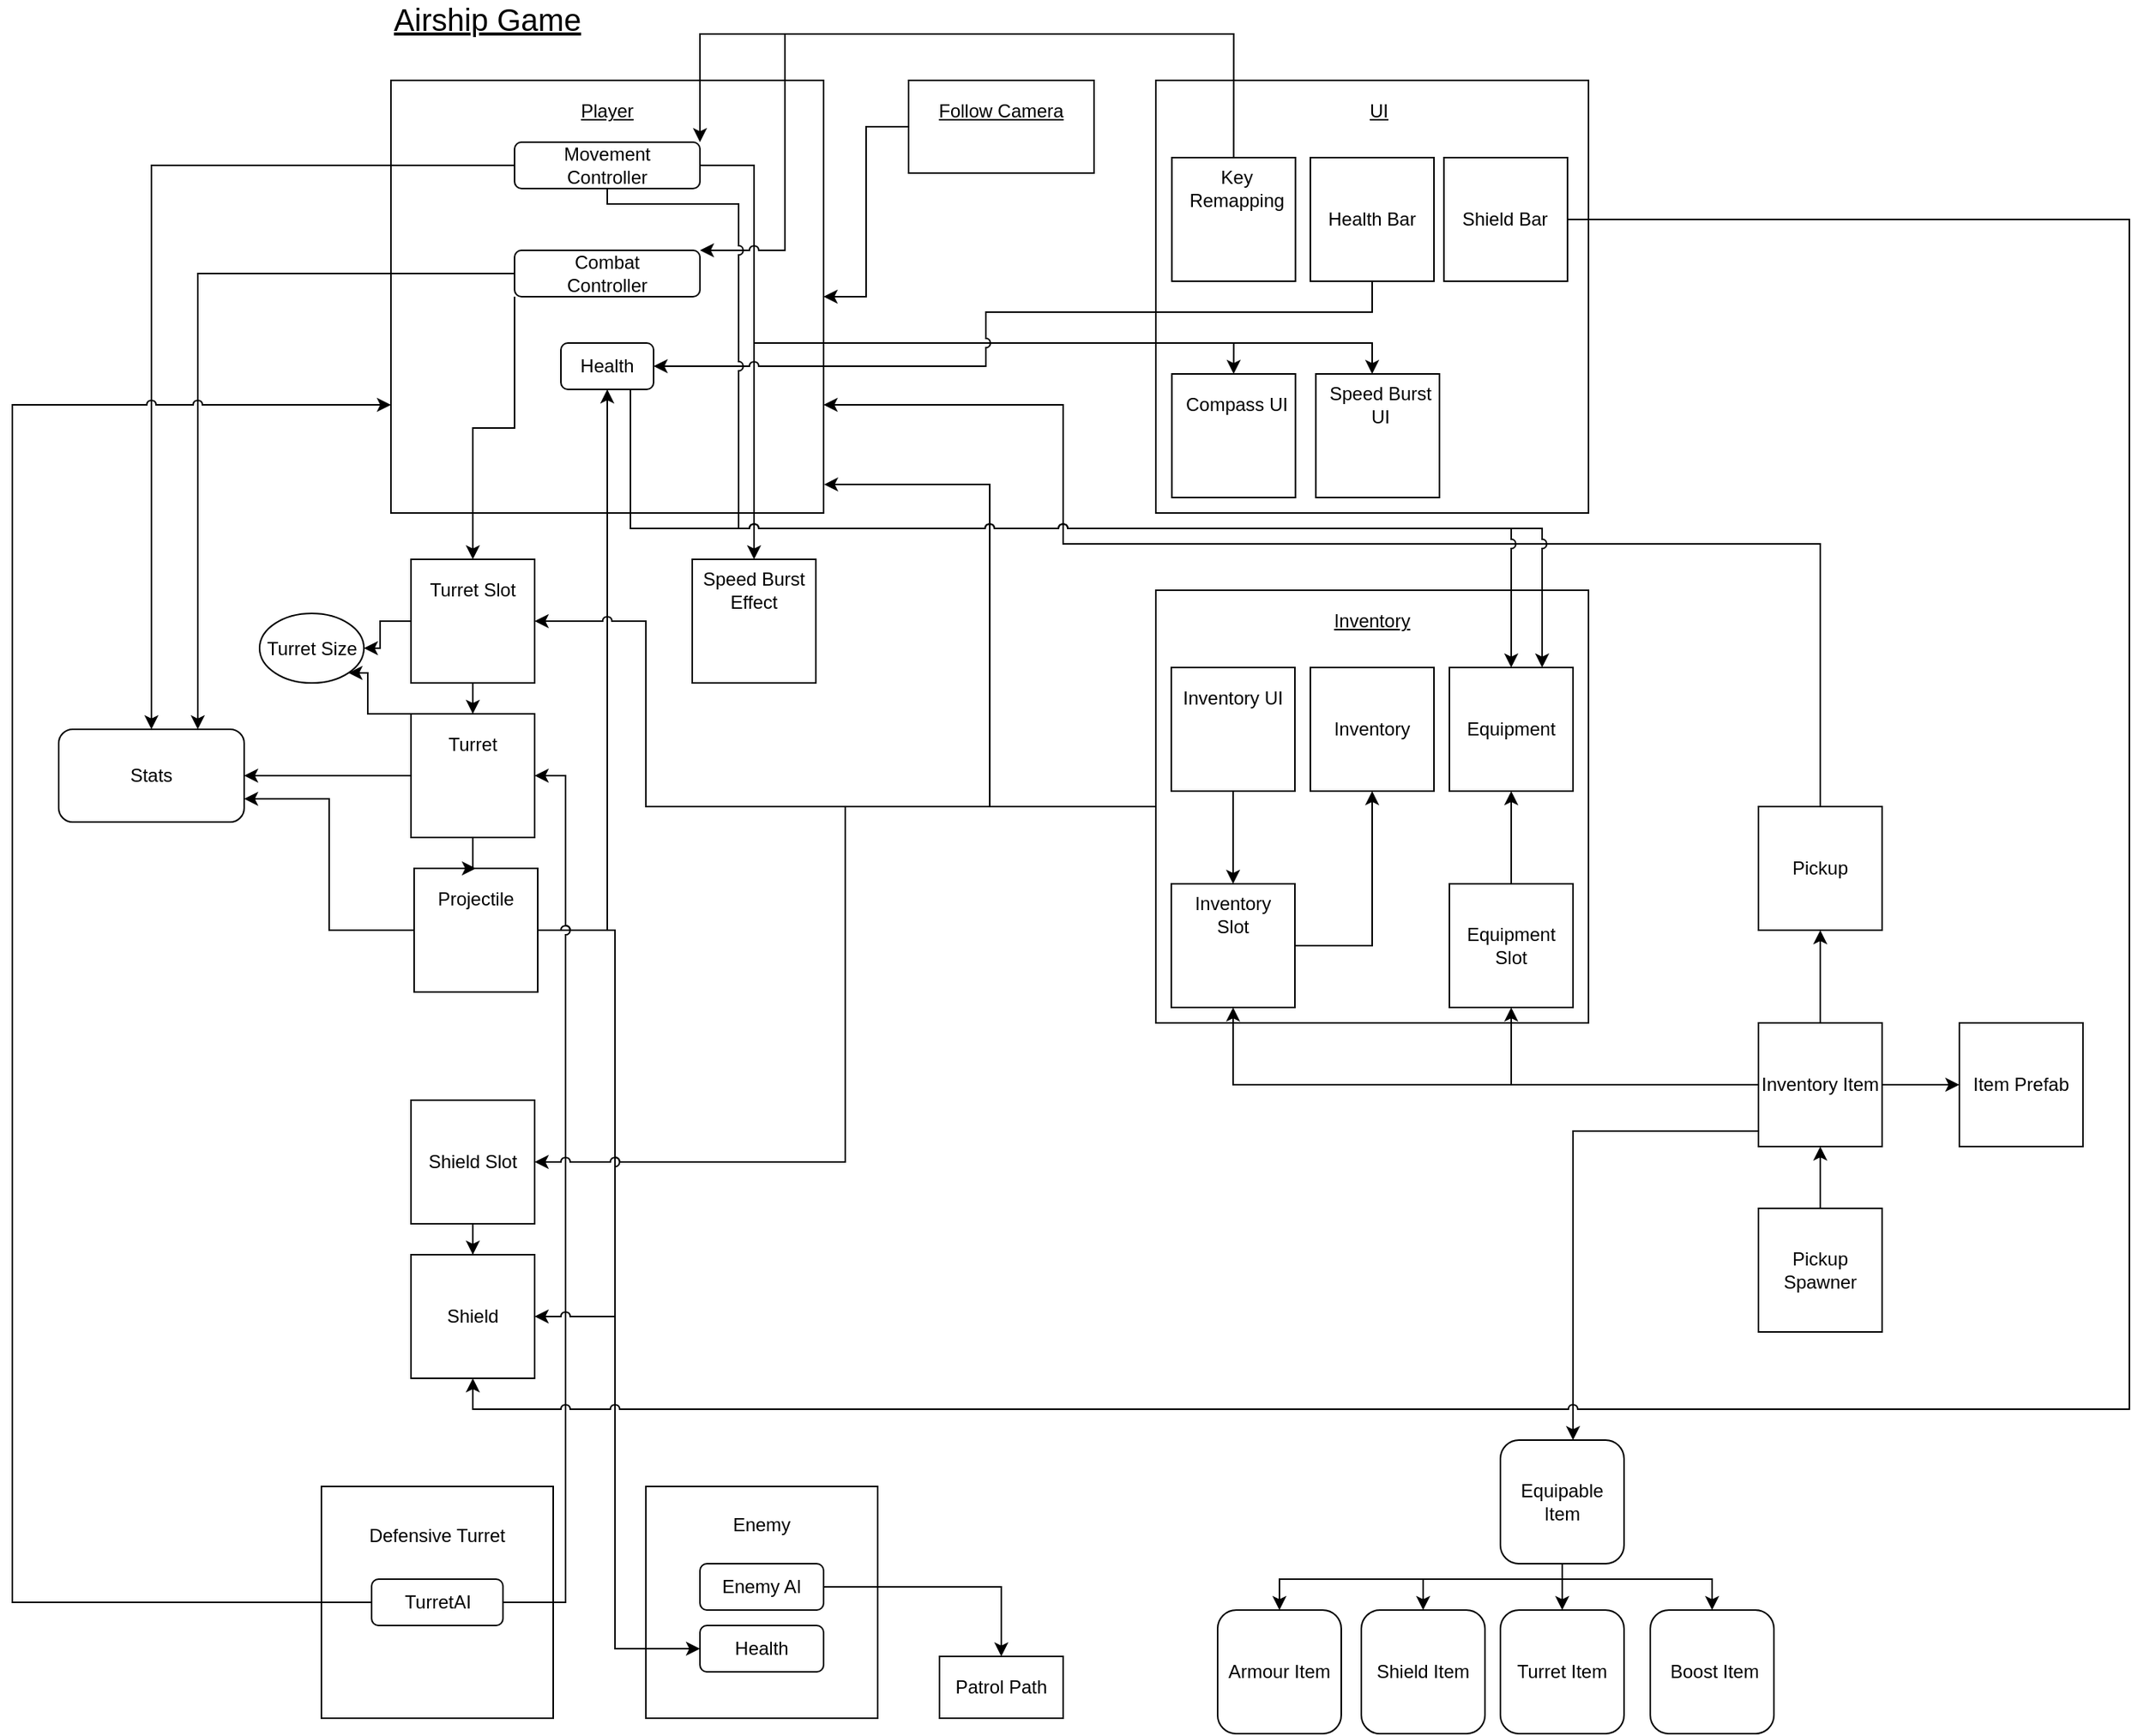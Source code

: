 <mxfile version="13.5.7" type="device"><diagram id="C5RBs43oDa-KdzZeNtuy" name="Page-1"><mxGraphModel dx="1024" dy="592" grid="1" gridSize="10" guides="1" tooltips="1" connect="1" arrows="1" fold="1" page="1" pageScale="1" pageWidth="827" pageHeight="1169" math="0" shadow="0"><root><mxCell id="WIyWlLk6GJQsqaUBKTNV-0"/><mxCell id="WIyWlLk6GJQsqaUBKTNV-1" parent="WIyWlLk6GJQsqaUBKTNV-0"/><mxCell id="Cf9NG068piF9Xm8d50Rl-7" value="Player" style="group" parent="WIyWlLk6GJQsqaUBKTNV-1" vertex="1" connectable="0"><mxGeometry x="780" y="60" width="290" height="280" as="geometry"/></mxCell><mxCell id="Cf9NG068piF9Xm8d50Rl-8" value="" style="whiteSpace=wrap;html=1;aspect=fixed;" parent="Cf9NG068piF9Xm8d50Rl-7" vertex="1"><mxGeometry width="280" height="280" as="geometry"/></mxCell><mxCell id="Cf9NG068piF9Xm8d50Rl-9" value="&lt;font style=&quot;font-size: 12px&quot;&gt;&lt;u&gt;UI&lt;/u&gt;&lt;/font&gt;" style="text;html=1;strokeColor=none;fillColor=none;align=center;verticalAlign=middle;whiteSpace=wrap;rounded=0;" parent="Cf9NG068piF9Xm8d50Rl-7" vertex="1"><mxGeometry x="124.286" y="10" width="41.429" height="20" as="geometry"/></mxCell><mxCell id="Cf9NG068piF9Xm8d50Rl-0" value="" style="group" parent="Cf9NG068piF9Xm8d50Rl-7" vertex="1" connectable="0"><mxGeometry x="10.357" y="190" width="82.857" height="80" as="geometry"/></mxCell><mxCell id="Cf9NG068piF9Xm8d50Rl-1" value="" style="whiteSpace=wrap;html=1;aspect=fixed;strokeColor=#000000;" parent="Cf9NG068piF9Xm8d50Rl-0" vertex="1"><mxGeometry width="80" height="80" as="geometry"/></mxCell><mxCell id="Cf9NG068piF9Xm8d50Rl-2" value="Compass UI" style="text;html=1;strokeColor=none;fillColor=none;align=center;verticalAlign=middle;whiteSpace=wrap;rounded=0;" parent="Cf9NG068piF9Xm8d50Rl-0" vertex="1"><mxGeometry x="5.179" y="10" width="72.5" height="20" as="geometry"/></mxCell><mxCell id="oJ4vuqxPt1i5Xw-Xa5MG-44" value="" style="group" parent="Cf9NG068piF9Xm8d50Rl-7" vertex="1" connectable="0"><mxGeometry x="103.571" y="190" width="82.857" height="80" as="geometry"/></mxCell><mxCell id="Cf9NG068piF9Xm8d50Rl-14" value="" style="group" parent="oJ4vuqxPt1i5Xw-Xa5MG-44" vertex="1" connectable="0"><mxGeometry width="82.857" height="80" as="geometry"/></mxCell><mxCell id="oJ4vuqxPt1i5Xw-Xa5MG-45" value="" style="whiteSpace=wrap;html=1;aspect=fixed;strokeColor=#000000;" parent="Cf9NG068piF9Xm8d50Rl-14" vertex="1"><mxGeometry width="80" height="80" as="geometry"/></mxCell><mxCell id="oJ4vuqxPt1i5Xw-Xa5MG-46" value="Speed Burst UI" style="text;html=1;strokeColor=none;fillColor=none;align=center;verticalAlign=middle;whiteSpace=wrap;rounded=0;" parent="Cf9NG068piF9Xm8d50Rl-14" vertex="1"><mxGeometry x="5.179" y="10" width="72.5" height="20" as="geometry"/></mxCell><mxCell id="Cf9NG068piF9Xm8d50Rl-34" value="" style="whiteSpace=wrap;html=1;aspect=fixed;strokeColor=#000000;" parent="Cf9NG068piF9Xm8d50Rl-7" vertex="1"><mxGeometry x="10.357" y="50" width="80" height="80" as="geometry"/></mxCell><mxCell id="Cf9NG068piF9Xm8d50Rl-35" value="Key Remapping" style="text;html=1;strokeColor=none;fillColor=none;align=center;verticalAlign=middle;whiteSpace=wrap;rounded=0;" parent="Cf9NG068piF9Xm8d50Rl-7" vertex="1"><mxGeometry x="15.536" y="60" width="72.5" height="20" as="geometry"/></mxCell><mxCell id="Ew5xzkwGmlgXeo16lYca-0" value="Health Bar" style="whiteSpace=wrap;html=1;aspect=fixed;" parent="Cf9NG068piF9Xm8d50Rl-7" vertex="1"><mxGeometry x="100.0" y="50" width="80" height="80" as="geometry"/></mxCell><mxCell id="Ew5xzkwGmlgXeo16lYca-1" value="Shield Bar" style="whiteSpace=wrap;html=1;aspect=fixed;" parent="Cf9NG068piF9Xm8d50Rl-7" vertex="1"><mxGeometry x="186.426" y="50" width="80" height="80" as="geometry"/></mxCell><mxCell id="oJ4vuqxPt1i5Xw-Xa5MG-29" value="Player" style="group" parent="WIyWlLk6GJQsqaUBKTNV-1" vertex="1" connectable="0"><mxGeometry x="285" y="60" width="300" height="280" as="geometry"/></mxCell><mxCell id="oJ4vuqxPt1i5Xw-Xa5MG-0" value="" style="whiteSpace=wrap;html=1;aspect=fixed;" parent="oJ4vuqxPt1i5Xw-Xa5MG-29" vertex="1"><mxGeometry width="280" height="280" as="geometry"/></mxCell><mxCell id="oJ4vuqxPt1i5Xw-Xa5MG-1" value="&lt;font style=&quot;font-size: 12px&quot;&gt;&lt;u&gt;Player&lt;/u&gt;&lt;/font&gt;" style="text;html=1;strokeColor=none;fillColor=none;align=center;verticalAlign=middle;whiteSpace=wrap;rounded=0;" parent="oJ4vuqxPt1i5Xw-Xa5MG-29" vertex="1"><mxGeometry x="120" y="10" width="40" height="20" as="geometry"/></mxCell><mxCell id="oJ4vuqxPt1i5Xw-Xa5MG-67" value="Health" style="rounded=1;whiteSpace=wrap;html=1;strokeColor=#000000;" parent="oJ4vuqxPt1i5Xw-Xa5MG-29" vertex="1"><mxGeometry x="110" y="170" width="60" height="30" as="geometry"/></mxCell><mxCell id="oJ4vuqxPt1i5Xw-Xa5MG-12" value="&lt;font style=&quot;font-size: 20px&quot;&gt;&lt;u&gt;Airship Game&lt;/u&gt;&lt;/font&gt;" style="text;html=1;strokeColor=none;fillColor=none;align=center;verticalAlign=middle;whiteSpace=wrap;rounded=0;" parent="WIyWlLk6GJQsqaUBKTNV-1" vertex="1"><mxGeometry x="250" y="10" width="195" height="20" as="geometry"/></mxCell><mxCell id="oJ4vuqxPt1i5Xw-Xa5MG-20" style="edgeStyle=orthogonalEdgeStyle;rounded=0;orthogonalLoop=1;jettySize=auto;html=1;" parent="WIyWlLk6GJQsqaUBKTNV-1" source="oJ4vuqxPt1i5Xw-Xa5MG-17" target="oJ4vuqxPt1i5Xw-Xa5MG-0" edge="1"><mxGeometry relative="1" as="geometry"/></mxCell><mxCell id="oJ4vuqxPt1i5Xw-Xa5MG-17" value="" style="rounded=0;whiteSpace=wrap;html=1;strokeColor=#000000;" parent="WIyWlLk6GJQsqaUBKTNV-1" vertex="1"><mxGeometry x="620" y="60" width="120" height="60" as="geometry"/></mxCell><mxCell id="oJ4vuqxPt1i5Xw-Xa5MG-18" value="&lt;u&gt;Follow Camera&lt;/u&gt;" style="text;html=1;strokeColor=none;fillColor=none;align=center;verticalAlign=middle;whiteSpace=wrap;rounded=0;" parent="WIyWlLk6GJQsqaUBKTNV-1" vertex="1"><mxGeometry x="630" y="70" width="100" height="20" as="geometry"/></mxCell><mxCell id="oJ4vuqxPt1i5Xw-Xa5MG-27" value="" style="group" parent="WIyWlLk6GJQsqaUBKTNV-1" vertex="1" connectable="0"><mxGeometry x="365" y="100" width="120" height="30" as="geometry"/></mxCell><mxCell id="oJ4vuqxPt1i5Xw-Xa5MG-2" value="" style="rounded=1;whiteSpace=wrap;html=1;" parent="oJ4vuqxPt1i5Xw-Xa5MG-27" vertex="1"><mxGeometry width="120" height="30" as="geometry"/></mxCell><mxCell id="oJ4vuqxPt1i5Xw-Xa5MG-3" value="Movement Controller" style="text;html=1;strokeColor=none;fillColor=none;align=center;verticalAlign=middle;whiteSpace=wrap;rounded=0;perimeterSpacing=0;" parent="oJ4vuqxPt1i5Xw-Xa5MG-27" vertex="1"><mxGeometry x="40" y="5" width="40" height="20" as="geometry"/></mxCell><mxCell id="oJ4vuqxPt1i5Xw-Xa5MG-28" value="" style="group" parent="WIyWlLk6GJQsqaUBKTNV-1" vertex="1" connectable="0"><mxGeometry x="365" y="170" width="120" height="30" as="geometry"/></mxCell><mxCell id="oJ4vuqxPt1i5Xw-Xa5MG-9" value="" style="rounded=1;whiteSpace=wrap;html=1;" parent="oJ4vuqxPt1i5Xw-Xa5MG-28" vertex="1"><mxGeometry width="120" height="30" as="geometry"/></mxCell><mxCell id="oJ4vuqxPt1i5Xw-Xa5MG-10" value="Combat Controller" style="text;html=1;strokeColor=none;fillColor=none;align=center;verticalAlign=middle;whiteSpace=wrap;rounded=0;" parent="oJ4vuqxPt1i5Xw-Xa5MG-28" vertex="1"><mxGeometry x="40" y="5" width="40" height="20" as="geometry"/></mxCell><mxCell id="oJ4vuqxPt1i5Xw-Xa5MG-31" value="" style="group" parent="WIyWlLk6GJQsqaUBKTNV-1" vertex="1" connectable="0"><mxGeometry x="298" y="370" width="80" height="80" as="geometry"/></mxCell><mxCell id="oJ4vuqxPt1i5Xw-Xa5MG-22" value="" style="whiteSpace=wrap;html=1;aspect=fixed;strokeColor=#000000;" parent="oJ4vuqxPt1i5Xw-Xa5MG-31" vertex="1"><mxGeometry width="80" height="80" as="geometry"/></mxCell><mxCell id="oJ4vuqxPt1i5Xw-Xa5MG-30" value="Turret Slot" style="text;html=1;strokeColor=none;fillColor=none;align=center;verticalAlign=middle;whiteSpace=wrap;rounded=0;" parent="oJ4vuqxPt1i5Xw-Xa5MG-31" vertex="1"><mxGeometry x="10" y="10" width="60" height="20" as="geometry"/></mxCell><mxCell id="oJ4vuqxPt1i5Xw-Xa5MG-36" style="edgeStyle=orthogonalEdgeStyle;rounded=0;orthogonalLoop=1;jettySize=auto;html=1;entryX=0.5;entryY=0;entryDx=0;entryDy=0;exitX=0;exitY=1;exitDx=0;exitDy=0;" parent="WIyWlLk6GJQsqaUBKTNV-1" source="oJ4vuqxPt1i5Xw-Xa5MG-9" target="oJ4vuqxPt1i5Xw-Xa5MG-22" edge="1"><mxGeometry relative="1" as="geometry"/></mxCell><mxCell id="oJ4vuqxPt1i5Xw-Xa5MG-37" style="edgeStyle=orthogonalEdgeStyle;rounded=0;orthogonalLoop=1;jettySize=auto;html=1;entryX=0.5;entryY=0;entryDx=0;entryDy=0;" parent="WIyWlLk6GJQsqaUBKTNV-1" source="oJ4vuqxPt1i5Xw-Xa5MG-22" target="oJ4vuqxPt1i5Xw-Xa5MG-54" edge="1"><mxGeometry relative="1" as="geometry"><mxPoint x="338" y="470" as="targetPoint"/></mxGeometry></mxCell><mxCell id="oJ4vuqxPt1i5Xw-Xa5MG-40" value="" style="group" parent="WIyWlLk6GJQsqaUBKTNV-1" vertex="1" connectable="0"><mxGeometry x="480" y="370" width="80" height="80" as="geometry"/></mxCell><mxCell id="oJ4vuqxPt1i5Xw-Xa5MG-41" value="" style="whiteSpace=wrap;html=1;aspect=fixed;strokeColor=#000000;" parent="oJ4vuqxPt1i5Xw-Xa5MG-40" vertex="1"><mxGeometry width="80" height="80" as="geometry"/></mxCell><mxCell id="oJ4vuqxPt1i5Xw-Xa5MG-42" value="Speed Burst Effect" style="text;html=1;strokeColor=none;fillColor=none;align=center;verticalAlign=middle;whiteSpace=wrap;rounded=0;" parent="oJ4vuqxPt1i5Xw-Xa5MG-40" vertex="1"><mxGeometry x="5" y="10" width="70" height="20" as="geometry"/></mxCell><mxCell id="oJ4vuqxPt1i5Xw-Xa5MG-43" style="edgeStyle=orthogonalEdgeStyle;rounded=0;orthogonalLoop=1;jettySize=auto;html=1;entryX=0.5;entryY=0;entryDx=0;entryDy=0;" parent="WIyWlLk6GJQsqaUBKTNV-1" source="oJ4vuqxPt1i5Xw-Xa5MG-2" target="oJ4vuqxPt1i5Xw-Xa5MG-41" edge="1"><mxGeometry relative="1" as="geometry"><Array as="points"><mxPoint x="520" y="115"/></Array></mxGeometry></mxCell><mxCell id="oJ4vuqxPt1i5Xw-Xa5MG-53" value="" style="group" parent="WIyWlLk6GJQsqaUBKTNV-1" vertex="1" connectable="0"><mxGeometry x="298" y="470" width="80" height="80" as="geometry"/></mxCell><mxCell id="oJ4vuqxPt1i5Xw-Xa5MG-54" value="" style="whiteSpace=wrap;html=1;aspect=fixed;strokeColor=#000000;" parent="oJ4vuqxPt1i5Xw-Xa5MG-53" vertex="1"><mxGeometry width="80" height="80" as="geometry"/></mxCell><mxCell id="oJ4vuqxPt1i5Xw-Xa5MG-55" value="Turret" style="text;html=1;strokeColor=none;fillColor=none;align=center;verticalAlign=middle;whiteSpace=wrap;rounded=0;" parent="oJ4vuqxPt1i5Xw-Xa5MG-53" vertex="1"><mxGeometry x="10" y="10" width="60" height="20" as="geometry"/></mxCell><mxCell id="oJ4vuqxPt1i5Xw-Xa5MG-57" value="" style="group" parent="WIyWlLk6GJQsqaUBKTNV-1" vertex="1" connectable="0"><mxGeometry x="300" y="570" width="80" height="80" as="geometry"/></mxCell><mxCell id="oJ4vuqxPt1i5Xw-Xa5MG-58" value="" style="whiteSpace=wrap;html=1;aspect=fixed;strokeColor=#000000;" parent="oJ4vuqxPt1i5Xw-Xa5MG-57" vertex="1"><mxGeometry width="80" height="80" as="geometry"/></mxCell><mxCell id="oJ4vuqxPt1i5Xw-Xa5MG-59" value="Projectile" style="text;html=1;strokeColor=none;fillColor=none;align=center;verticalAlign=middle;whiteSpace=wrap;rounded=0;" parent="oJ4vuqxPt1i5Xw-Xa5MG-57" vertex="1"><mxGeometry x="10" y="10" width="60" height="20" as="geometry"/></mxCell><mxCell id="oJ4vuqxPt1i5Xw-Xa5MG-60" style="edgeStyle=orthogonalEdgeStyle;rounded=0;orthogonalLoop=1;jettySize=auto;html=1;entryX=0.5;entryY=0;entryDx=0;entryDy=0;" parent="WIyWlLk6GJQsqaUBKTNV-1" source="oJ4vuqxPt1i5Xw-Xa5MG-54" target="oJ4vuqxPt1i5Xw-Xa5MG-58" edge="1"><mxGeometry relative="1" as="geometry"/></mxCell><mxCell id="oJ4vuqxPt1i5Xw-Xa5MG-62" value="Stats" style="rounded=1;whiteSpace=wrap;html=1;strokeColor=#000000;" parent="WIyWlLk6GJQsqaUBKTNV-1" vertex="1"><mxGeometry x="70" y="480" width="120" height="60" as="geometry"/></mxCell><mxCell id="oJ4vuqxPt1i5Xw-Xa5MG-63" style="edgeStyle=orthogonalEdgeStyle;rounded=0;orthogonalLoop=1;jettySize=auto;html=1;entryX=1;entryY=0.5;entryDx=0;entryDy=0;" parent="WIyWlLk6GJQsqaUBKTNV-1" source="oJ4vuqxPt1i5Xw-Xa5MG-54" target="oJ4vuqxPt1i5Xw-Xa5MG-62" edge="1"><mxGeometry relative="1" as="geometry"/></mxCell><mxCell id="oJ4vuqxPt1i5Xw-Xa5MG-64" style="edgeStyle=orthogonalEdgeStyle;rounded=0;orthogonalLoop=1;jettySize=auto;html=1;entryX=1;entryY=0.75;entryDx=0;entryDy=0;" parent="WIyWlLk6GJQsqaUBKTNV-1" source="oJ4vuqxPt1i5Xw-Xa5MG-58" target="oJ4vuqxPt1i5Xw-Xa5MG-62" edge="1"><mxGeometry relative="1" as="geometry"/></mxCell><mxCell id="oJ4vuqxPt1i5Xw-Xa5MG-65" style="edgeStyle=orthogonalEdgeStyle;rounded=0;orthogonalLoop=1;jettySize=auto;html=1;entryX=0.5;entryY=0;entryDx=0;entryDy=0;" parent="WIyWlLk6GJQsqaUBKTNV-1" source="oJ4vuqxPt1i5Xw-Xa5MG-2" target="oJ4vuqxPt1i5Xw-Xa5MG-62" edge="1"><mxGeometry relative="1" as="geometry"/></mxCell><mxCell id="oJ4vuqxPt1i5Xw-Xa5MG-66" style="edgeStyle=orthogonalEdgeStyle;rounded=0;orthogonalLoop=1;jettySize=auto;html=1;entryX=0.75;entryY=0;entryDx=0;entryDy=0;" parent="WIyWlLk6GJQsqaUBKTNV-1" source="oJ4vuqxPt1i5Xw-Xa5MG-9" target="oJ4vuqxPt1i5Xw-Xa5MG-62" edge="1"><mxGeometry relative="1" as="geometry"/></mxCell><mxCell id="oJ4vuqxPt1i5Xw-Xa5MG-68" value="Turret Size" style="ellipse;whiteSpace=wrap;html=1;strokeColor=#000000;" parent="WIyWlLk6GJQsqaUBKTNV-1" vertex="1"><mxGeometry x="200" y="405" width="67.5" height="45" as="geometry"/></mxCell><mxCell id="oJ4vuqxPt1i5Xw-Xa5MG-69" style="edgeStyle=orthogonalEdgeStyle;rounded=0;orthogonalLoop=1;jettySize=auto;html=1;entryX=1;entryY=0.5;entryDx=0;entryDy=0;" parent="WIyWlLk6GJQsqaUBKTNV-1" source="oJ4vuqxPt1i5Xw-Xa5MG-22" target="oJ4vuqxPt1i5Xw-Xa5MG-68" edge="1"><mxGeometry relative="1" as="geometry"/></mxCell><mxCell id="oJ4vuqxPt1i5Xw-Xa5MG-70" style="edgeStyle=orthogonalEdgeStyle;rounded=0;orthogonalLoop=1;jettySize=auto;html=1;exitX=0;exitY=0;exitDx=0;exitDy=0;entryX=1;entryY=1;entryDx=0;entryDy=0;" parent="WIyWlLk6GJQsqaUBKTNV-1" source="oJ4vuqxPt1i5Xw-Xa5MG-54" target="oJ4vuqxPt1i5Xw-Xa5MG-68" edge="1"><mxGeometry relative="1" as="geometry"><mxPoint x="270" y="430" as="targetPoint"/><Array as="points"><mxPoint x="270" y="470"/><mxPoint x="270" y="443"/></Array></mxGeometry></mxCell><mxCell id="oJ4vuqxPt1i5Xw-Xa5MG-71" style="edgeStyle=orthogonalEdgeStyle;rounded=0;orthogonalLoop=1;jettySize=auto;html=1;entryX=0.5;entryY=1;entryDx=0;entryDy=0;" parent="WIyWlLk6GJQsqaUBKTNV-1" source="oJ4vuqxPt1i5Xw-Xa5MG-58" target="oJ4vuqxPt1i5Xw-Xa5MG-67" edge="1"><mxGeometry relative="1" as="geometry"/></mxCell><mxCell id="oJ4vuqxPt1i5Xw-Xa5MG-78" value="" style="group" parent="WIyWlLk6GJQsqaUBKTNV-1" vertex="1" connectable="0"><mxGeometry x="450" y="970" width="150" height="150" as="geometry"/></mxCell><mxCell id="oJ4vuqxPt1i5Xw-Xa5MG-72" value="Enemy&lt;br&gt;&lt;br&gt;&lt;br&gt;&lt;br&gt;&lt;br&gt;&lt;br&gt;&lt;br&gt;&lt;br&gt;" style="whiteSpace=wrap;html=1;aspect=fixed;strokeColor=#000000;" parent="oJ4vuqxPt1i5Xw-Xa5MG-78" vertex="1"><mxGeometry width="150" height="150" as="geometry"/></mxCell><mxCell id="oJ4vuqxPt1i5Xw-Xa5MG-77" value="Health" style="rounded=1;whiteSpace=wrap;html=1;strokeColor=#000000;" parent="oJ4vuqxPt1i5Xw-Xa5MG-78" vertex="1"><mxGeometry x="35" y="90" width="80" height="30" as="geometry"/></mxCell><mxCell id="oJ4vuqxPt1i5Xw-Xa5MG-80" value="Enemy AI" style="rounded=1;whiteSpace=wrap;html=1;strokeColor=#000000;" parent="oJ4vuqxPt1i5Xw-Xa5MG-78" vertex="1"><mxGeometry x="35" y="50" width="80" height="30" as="geometry"/></mxCell><mxCell id="oJ4vuqxPt1i5Xw-Xa5MG-79" style="edgeStyle=orthogonalEdgeStyle;rounded=0;orthogonalLoop=1;jettySize=auto;html=1;entryX=0;entryY=0.5;entryDx=0;entryDy=0;" parent="WIyWlLk6GJQsqaUBKTNV-1" source="oJ4vuqxPt1i5Xw-Xa5MG-58" target="oJ4vuqxPt1i5Xw-Xa5MG-77" edge="1"><mxGeometry relative="1" as="geometry"><Array as="points"><mxPoint x="430" y="610"/><mxPoint x="430" y="1075"/></Array></mxGeometry></mxCell><mxCell id="oJ4vuqxPt1i5Xw-Xa5MG-82" value="Patrol Path" style="rounded=0;whiteSpace=wrap;html=1;strokeColor=#000000;" parent="WIyWlLk6GJQsqaUBKTNV-1" vertex="1"><mxGeometry x="640" y="1080" width="80" height="40" as="geometry"/></mxCell><mxCell id="oJ4vuqxPt1i5Xw-Xa5MG-86" style="edgeStyle=orthogonalEdgeStyle;rounded=0;orthogonalLoop=1;jettySize=auto;html=1;" parent="WIyWlLk6GJQsqaUBKTNV-1" source="oJ4vuqxPt1i5Xw-Xa5MG-80" target="oJ4vuqxPt1i5Xw-Xa5MG-82" edge="1"><mxGeometry relative="1" as="geometry"/></mxCell><mxCell id="Cf9NG068piF9Xm8d50Rl-3" style="edgeStyle=orthogonalEdgeStyle;rounded=0;orthogonalLoop=1;jettySize=auto;html=1;entryX=0.5;entryY=0;entryDx=0;entryDy=0;" parent="WIyWlLk6GJQsqaUBKTNV-1" source="oJ4vuqxPt1i5Xw-Xa5MG-2" target="Cf9NG068piF9Xm8d50Rl-1" edge="1"><mxGeometry relative="1" as="geometry"><Array as="points"><mxPoint x="520" y="115"/><mxPoint x="520" y="230"/><mxPoint x="830" y="230"/></Array></mxGeometry></mxCell><mxCell id="Cf9NG068piF9Xm8d50Rl-12" style="edgeStyle=orthogonalEdgeStyle;rounded=0;orthogonalLoop=1;jettySize=auto;html=1;startArrow=classic;startFill=1;endArrow=none;endFill=0;" parent="WIyWlLk6GJQsqaUBKTNV-1" edge="1"><mxGeometry relative="1" as="geometry"><mxPoint x="830" y="230" as="targetPoint"/><mxPoint x="920" y="250" as="sourcePoint"/><Array as="points"><mxPoint x="920" y="230"/><mxPoint x="830" y="230"/></Array></mxGeometry></mxCell><mxCell id="Cf9NG068piF9Xm8d50Rl-40" style="edgeStyle=orthogonalEdgeStyle;rounded=0;orthogonalLoop=1;jettySize=auto;html=1;exitX=1;exitY=0;exitDx=0;exitDy=0;entryX=0.5;entryY=0;entryDx=0;entryDy=0;startArrow=classic;startFill=1;endArrow=none;endFill=0;" parent="WIyWlLk6GJQsqaUBKTNV-1" source="oJ4vuqxPt1i5Xw-Xa5MG-2" target="Cf9NG068piF9Xm8d50Rl-34" edge="1"><mxGeometry relative="1" as="geometry"><Array as="points"><mxPoint x="485" y="30"/><mxPoint x="830" y="30"/></Array></mxGeometry></mxCell><mxCell id="Cf9NG068piF9Xm8d50Rl-41" style="edgeStyle=orthogonalEdgeStyle;rounded=0;orthogonalLoop=1;jettySize=auto;html=1;exitX=1;exitY=0;exitDx=0;exitDy=0;startArrow=classic;startFill=1;endArrow=none;endFill=0;jumpSize=6;jumpStyle=arc;" parent="WIyWlLk6GJQsqaUBKTNV-1" source="oJ4vuqxPt1i5Xw-Xa5MG-9" edge="1"><mxGeometry relative="1" as="geometry"><mxPoint x="520" y="30" as="targetPoint"/><Array as="points"><mxPoint x="540" y="170"/><mxPoint x="540" y="30"/></Array></mxGeometry></mxCell><mxCell id="5fM8tj-LmEr_eUMVN5Qc-0" value="Player" style="group" parent="WIyWlLk6GJQsqaUBKTNV-1" vertex="1" connectable="0"><mxGeometry x="780" y="390" width="280" height="280" as="geometry"/></mxCell><mxCell id="5fM8tj-LmEr_eUMVN5Qc-1" value="" style="whiteSpace=wrap;html=1;aspect=fixed;" parent="5fM8tj-LmEr_eUMVN5Qc-0" vertex="1"><mxGeometry width="280" height="280" as="geometry"/></mxCell><mxCell id="5fM8tj-LmEr_eUMVN5Qc-2" value="&lt;font style=&quot;font-size: 12px&quot;&gt;&lt;u&gt;Inventory&lt;/u&gt;&lt;/font&gt;" style="text;html=1;strokeColor=none;fillColor=none;align=center;verticalAlign=middle;whiteSpace=wrap;rounded=0;" parent="5fM8tj-LmEr_eUMVN5Qc-0" vertex="1"><mxGeometry x="120" y="10" width="40" height="20" as="geometry"/></mxCell><mxCell id="5fM8tj-LmEr_eUMVN5Qc-3" value="" style="group" parent="5fM8tj-LmEr_eUMVN5Qc-0" vertex="1" connectable="0"><mxGeometry x="10" y="190" width="80" height="80" as="geometry"/></mxCell><mxCell id="5fM8tj-LmEr_eUMVN5Qc-4" value="" style="whiteSpace=wrap;html=1;aspect=fixed;strokeColor=#000000;" parent="5fM8tj-LmEr_eUMVN5Qc-3" vertex="1"><mxGeometry width="80" height="80" as="geometry"/></mxCell><mxCell id="5fM8tj-LmEr_eUMVN5Qc-5" value="Inventory Slot" style="text;html=1;strokeColor=none;fillColor=none;align=center;verticalAlign=middle;whiteSpace=wrap;rounded=0;" parent="5fM8tj-LmEr_eUMVN5Qc-3" vertex="1"><mxGeometry x="5" y="10" width="70" height="20" as="geometry"/></mxCell><mxCell id="5fM8tj-LmEr_eUMVN5Qc-45" style="edgeStyle=orthogonalEdgeStyle;rounded=0;orthogonalLoop=1;jettySize=auto;html=1;entryX=0.5;entryY=0;entryDx=0;entryDy=0;" parent="5fM8tj-LmEr_eUMVN5Qc-0" source="5fM8tj-LmEr_eUMVN5Qc-10" target="5fM8tj-LmEr_eUMVN5Qc-4" edge="1"><mxGeometry relative="1" as="geometry"/></mxCell><mxCell id="5fM8tj-LmEr_eUMVN5Qc-10" value="" style="whiteSpace=wrap;html=1;aspect=fixed;strokeColor=#000000;" parent="5fM8tj-LmEr_eUMVN5Qc-0" vertex="1"><mxGeometry x="10" y="50" width="80" height="80" as="geometry"/></mxCell><mxCell id="5fM8tj-LmEr_eUMVN5Qc-11" value="Inventory UI" style="text;html=1;strokeColor=none;fillColor=none;align=center;verticalAlign=middle;whiteSpace=wrap;rounded=0;" parent="5fM8tj-LmEr_eUMVN5Qc-0" vertex="1"><mxGeometry x="15" y="60" width="70" height="20" as="geometry"/></mxCell><mxCell id="SxfjDARoTbvnSfGhx6Mr-5" style="edgeStyle=orthogonalEdgeStyle;rounded=0;jumpStyle=arc;orthogonalLoop=1;jettySize=auto;html=1;" parent="5fM8tj-LmEr_eUMVN5Qc-0" source="5fM8tj-LmEr_eUMVN5Qc-8" target="SxfjDARoTbvnSfGhx6Mr-4" edge="1"><mxGeometry relative="1" as="geometry"/></mxCell><mxCell id="5fM8tj-LmEr_eUMVN5Qc-8" value="Equipment Slot" style="whiteSpace=wrap;html=1;aspect=fixed;strokeColor=#000000;" parent="5fM8tj-LmEr_eUMVN5Qc-0" vertex="1"><mxGeometry x="190" y="190" width="80" height="80" as="geometry"/></mxCell><mxCell id="SxfjDARoTbvnSfGhx6Mr-3" value="Inventory" style="whiteSpace=wrap;html=1;aspect=fixed;strokeColor=#000000;" parent="5fM8tj-LmEr_eUMVN5Qc-0" vertex="1"><mxGeometry x="100" y="50" width="80" height="80" as="geometry"/></mxCell><mxCell id="SxfjDARoTbvnSfGhx6Mr-4" value="Equipment" style="whiteSpace=wrap;html=1;aspect=fixed;strokeColor=#000000;" parent="5fM8tj-LmEr_eUMVN5Qc-0" vertex="1"><mxGeometry x="190" y="50" width="80" height="80" as="geometry"/></mxCell><mxCell id="SxfjDARoTbvnSfGhx6Mr-6" style="edgeStyle=orthogonalEdgeStyle;rounded=0;jumpStyle=arc;orthogonalLoop=1;jettySize=auto;html=1;entryX=0.5;entryY=1;entryDx=0;entryDy=0;" parent="5fM8tj-LmEr_eUMVN5Qc-0" source="5fM8tj-LmEr_eUMVN5Qc-4" target="SxfjDARoTbvnSfGhx6Mr-3" edge="1"><mxGeometry relative="1" as="geometry"/></mxCell><mxCell id="5fM8tj-LmEr_eUMVN5Qc-51" style="edgeStyle=orthogonalEdgeStyle;rounded=0;orthogonalLoop=1;jettySize=auto;html=1;entryX=0.5;entryY=1;entryDx=0;entryDy=0;" parent="WIyWlLk6GJQsqaUBKTNV-1" source="5fM8tj-LmEr_eUMVN5Qc-47" target="5fM8tj-LmEr_eUMVN5Qc-49" edge="1"><mxGeometry relative="1" as="geometry"/></mxCell><mxCell id="5fM8tj-LmEr_eUMVN5Qc-47" value="Pickup Spawner" style="whiteSpace=wrap;html=1;aspect=fixed;" parent="WIyWlLk6GJQsqaUBKTNV-1" vertex="1"><mxGeometry x="1170" y="790" width="80" height="80" as="geometry"/></mxCell><mxCell id="5fM8tj-LmEr_eUMVN5Qc-54" style="edgeStyle=orthogonalEdgeStyle;rounded=0;orthogonalLoop=1;jettySize=auto;html=1;entryX=1;entryY=0.75;entryDx=0;entryDy=0;" parent="WIyWlLk6GJQsqaUBKTNV-1" source="5fM8tj-LmEr_eUMVN5Qc-48" target="oJ4vuqxPt1i5Xw-Xa5MG-0" edge="1"><mxGeometry relative="1" as="geometry"><Array as="points"><mxPoint x="1210" y="360"/><mxPoint x="720" y="360"/><mxPoint x="720" y="270"/></Array></mxGeometry></mxCell><mxCell id="5fM8tj-LmEr_eUMVN5Qc-48" value="Pickup&lt;br&gt;" style="whiteSpace=wrap;html=1;aspect=fixed;" parent="WIyWlLk6GJQsqaUBKTNV-1" vertex="1"><mxGeometry x="1170" y="530" width="80" height="80" as="geometry"/></mxCell><mxCell id="5fM8tj-LmEr_eUMVN5Qc-50" style="edgeStyle=orthogonalEdgeStyle;rounded=0;orthogonalLoop=1;jettySize=auto;html=1;entryX=0.5;entryY=1;entryDx=0;entryDy=0;" parent="WIyWlLk6GJQsqaUBKTNV-1" source="5fM8tj-LmEr_eUMVN5Qc-49" target="5fM8tj-LmEr_eUMVN5Qc-48" edge="1"><mxGeometry relative="1" as="geometry"/></mxCell><mxCell id="5fM8tj-LmEr_eUMVN5Qc-52" style="edgeStyle=orthogonalEdgeStyle;rounded=0;orthogonalLoop=1;jettySize=auto;html=1;entryX=0.5;entryY=1;entryDx=0;entryDy=0;" parent="WIyWlLk6GJQsqaUBKTNV-1" source="5fM8tj-LmEr_eUMVN5Qc-49" target="5fM8tj-LmEr_eUMVN5Qc-4" edge="1"><mxGeometry relative="1" as="geometry"/></mxCell><mxCell id="5fM8tj-LmEr_eUMVN5Qc-53" style="edgeStyle=orthogonalEdgeStyle;rounded=0;orthogonalLoop=1;jettySize=auto;html=1;entryX=0.5;entryY=1;entryDx=0;entryDy=0;" parent="WIyWlLk6GJQsqaUBKTNV-1" source="5fM8tj-LmEr_eUMVN5Qc-49" target="5fM8tj-LmEr_eUMVN5Qc-8" edge="1"><mxGeometry relative="1" as="geometry"/></mxCell><mxCell id="SxfjDARoTbvnSfGhx6Mr-9" style="edgeStyle=orthogonalEdgeStyle;rounded=0;jumpStyle=arc;orthogonalLoop=1;jettySize=auto;html=1;entryX=0;entryY=0.5;entryDx=0;entryDy=0;" parent="WIyWlLk6GJQsqaUBKTNV-1" source="5fM8tj-LmEr_eUMVN5Qc-49" target="SxfjDARoTbvnSfGhx6Mr-8" edge="1"><mxGeometry relative="1" as="geometry"/></mxCell><mxCell id="BwspnUe3tvJL7L29ESDZ-8" style="edgeStyle=orthogonalEdgeStyle;rounded=0;jumpStyle=arc;orthogonalLoop=1;jettySize=auto;html=1;exitX=0;exitY=1;exitDx=0;exitDy=0;" edge="1" parent="WIyWlLk6GJQsqaUBKTNV-1" source="5fM8tj-LmEr_eUMVN5Qc-49" target="BwspnUe3tvJL7L29ESDZ-2"><mxGeometry relative="1" as="geometry"><Array as="points"><mxPoint x="1170" y="740"/><mxPoint x="1050" y="740"/></Array></mxGeometry></mxCell><mxCell id="5fM8tj-LmEr_eUMVN5Qc-49" value="Inventory Item&lt;br&gt;" style="whiteSpace=wrap;html=1;aspect=fixed;" parent="WIyWlLk6GJQsqaUBKTNV-1" vertex="1"><mxGeometry x="1170" y="670" width="80" height="80" as="geometry"/></mxCell><mxCell id="SxfjDARoTbvnSfGhx6Mr-2" style="edgeStyle=orthogonalEdgeStyle;rounded=0;jumpStyle=arc;orthogonalLoop=1;jettySize=auto;html=1;entryX=1.001;entryY=0.934;entryDx=0;entryDy=0;entryPerimeter=0;" parent="WIyWlLk6GJQsqaUBKTNV-1" source="5fM8tj-LmEr_eUMVN5Qc-1" target="oJ4vuqxPt1i5Xw-Xa5MG-0" edge="1"><mxGeometry relative="1" as="geometry"/></mxCell><mxCell id="SxfjDARoTbvnSfGhx6Mr-7" style="edgeStyle=orthogonalEdgeStyle;rounded=0;jumpStyle=arc;orthogonalLoop=1;jettySize=auto;html=1;entryX=1;entryY=0.5;entryDx=0;entryDy=0;" parent="WIyWlLk6GJQsqaUBKTNV-1" source="5fM8tj-LmEr_eUMVN5Qc-1" target="oJ4vuqxPt1i5Xw-Xa5MG-22" edge="1"><mxGeometry relative="1" as="geometry"><Array as="points"><mxPoint x="450" y="530"/><mxPoint x="450" y="410"/></Array></mxGeometry></mxCell><mxCell id="SxfjDARoTbvnSfGhx6Mr-8" value="Item Prefab" style="whiteSpace=wrap;html=1;aspect=fixed;" parent="WIyWlLk6GJQsqaUBKTNV-1" vertex="1"><mxGeometry x="1300" y="670" width="80" height="80" as="geometry"/></mxCell><mxCell id="uuKijvimrqYWd6mBZSTk-0" value="Defensive Turret&lt;br&gt;&lt;br&gt;&lt;br&gt;&lt;br&gt;&lt;br&gt;&lt;br&gt;&lt;br&gt;" style="whiteSpace=wrap;html=1;aspect=fixed;" parent="WIyWlLk6GJQsqaUBKTNV-1" vertex="1"><mxGeometry x="240" y="970" width="150" height="150" as="geometry"/></mxCell><mxCell id="uuKijvimrqYWd6mBZSTk-2" style="edgeStyle=orthogonalEdgeStyle;rounded=0;orthogonalLoop=1;jettySize=auto;html=1;entryX=1;entryY=0.5;entryDx=0;entryDy=0;jumpStyle=arc;exitX=1;exitY=0.5;exitDx=0;exitDy=0;" parent="WIyWlLk6GJQsqaUBKTNV-1" source="uuKijvimrqYWd6mBZSTk-1" target="oJ4vuqxPt1i5Xw-Xa5MG-54" edge="1"><mxGeometry relative="1" as="geometry"><Array as="points"><mxPoint x="398" y="1045"/><mxPoint x="398" y="510"/></Array></mxGeometry></mxCell><mxCell id="uuKijvimrqYWd6mBZSTk-3" style="edgeStyle=orthogonalEdgeStyle;rounded=0;jumpStyle=arc;orthogonalLoop=1;jettySize=auto;html=1;entryX=0;entryY=0.75;entryDx=0;entryDy=0;exitX=0;exitY=0.5;exitDx=0;exitDy=0;" parent="WIyWlLk6GJQsqaUBKTNV-1" source="uuKijvimrqYWd6mBZSTk-1" target="oJ4vuqxPt1i5Xw-Xa5MG-0" edge="1"><mxGeometry relative="1" as="geometry"><mxPoint x="350" y="341" as="targetPoint"/><Array as="points"><mxPoint x="40" y="1045"/><mxPoint x="40" y="270"/></Array></mxGeometry></mxCell><mxCell id="uuKijvimrqYWd6mBZSTk-1" value="TurretAI" style="rounded=1;whiteSpace=wrap;html=1;" parent="WIyWlLk6GJQsqaUBKTNV-1" vertex="1"><mxGeometry x="272.5" y="1030" width="85" height="30" as="geometry"/></mxCell><mxCell id="c7HQ24oU-Uj8hBZU5iqJ-6" style="edgeStyle=orthogonalEdgeStyle;rounded=0;orthogonalLoop=1;jettySize=auto;html=1;entryX=0.5;entryY=0;entryDx=0;entryDy=0;" parent="WIyWlLk6GJQsqaUBKTNV-1" source="c7HQ24oU-Uj8hBZU5iqJ-4" target="c7HQ24oU-Uj8hBZU5iqJ-5" edge="1"><mxGeometry relative="1" as="geometry"/></mxCell><mxCell id="c7HQ24oU-Uj8hBZU5iqJ-4" value="Shield Slot" style="whiteSpace=wrap;html=1;aspect=fixed;" parent="WIyWlLk6GJQsqaUBKTNV-1" vertex="1"><mxGeometry x="298" y="720" width="80" height="80" as="geometry"/></mxCell><mxCell id="c7HQ24oU-Uj8hBZU5iqJ-5" value="Shield" style="whiteSpace=wrap;html=1;aspect=fixed;" parent="WIyWlLk6GJQsqaUBKTNV-1" vertex="1"><mxGeometry x="298" y="820" width="80" height="80" as="geometry"/></mxCell><mxCell id="c7HQ24oU-Uj8hBZU5iqJ-8" style="edgeStyle=orthogonalEdgeStyle;rounded=0;orthogonalLoop=1;jettySize=auto;html=1;exitX=0;exitY=0.5;exitDx=0;exitDy=0;entryX=1;entryY=0.5;entryDx=0;entryDy=0;jumpStyle=arc;" parent="WIyWlLk6GJQsqaUBKTNV-1" source="5fM8tj-LmEr_eUMVN5Qc-1" target="c7HQ24oU-Uj8hBZU5iqJ-4" edge="1"><mxGeometry relative="1" as="geometry"/></mxCell><mxCell id="c7HQ24oU-Uj8hBZU5iqJ-9" style="edgeStyle=orthogonalEdgeStyle;rounded=0;jumpStyle=arc;orthogonalLoop=1;jettySize=auto;html=1;entryX=1;entryY=0.5;entryDx=0;entryDy=0;" parent="WIyWlLk6GJQsqaUBKTNV-1" source="oJ4vuqxPt1i5Xw-Xa5MG-58" target="c7HQ24oU-Uj8hBZU5iqJ-5" edge="1"><mxGeometry relative="1" as="geometry"><Array as="points"><mxPoint x="430" y="610"/><mxPoint x="430" y="860"/></Array></mxGeometry></mxCell><mxCell id="Ew5xzkwGmlgXeo16lYca-5" style="edgeStyle=orthogonalEdgeStyle;rounded=0;orthogonalLoop=1;jettySize=auto;html=1;entryX=1;entryY=0.5;entryDx=0;entryDy=0;exitX=0.5;exitY=1;exitDx=0;exitDy=0;jumpStyle=arc;" parent="WIyWlLk6GJQsqaUBKTNV-1" source="Ew5xzkwGmlgXeo16lYca-0" target="oJ4vuqxPt1i5Xw-Xa5MG-67" edge="1"><mxGeometry relative="1" as="geometry"><Array as="points"><mxPoint x="920" y="210"/><mxPoint x="670" y="210"/><mxPoint x="670" y="245"/></Array></mxGeometry></mxCell><mxCell id="Ew5xzkwGmlgXeo16lYca-6" style="edgeStyle=orthogonalEdgeStyle;rounded=0;jumpStyle=arc;orthogonalLoop=1;jettySize=auto;html=1;entryX=0.5;entryY=1;entryDx=0;entryDy=0;" parent="WIyWlLk6GJQsqaUBKTNV-1" source="Ew5xzkwGmlgXeo16lYca-1" target="c7HQ24oU-Uj8hBZU5iqJ-5" edge="1"><mxGeometry relative="1" as="geometry"><Array as="points"><mxPoint x="1410" y="150"/><mxPoint x="1410" y="920"/><mxPoint x="338" y="920"/></Array></mxGeometry></mxCell><mxCell id="BwspnUe3tvJL7L29ESDZ-0" style="edgeStyle=orthogonalEdgeStyle;rounded=0;orthogonalLoop=1;jettySize=auto;html=1;exitX=0.75;exitY=1;exitDx=0;exitDy=0;entryX=0.75;entryY=0;entryDx=0;entryDy=0;jumpStyle=arc;" edge="1" parent="WIyWlLk6GJQsqaUBKTNV-1" source="oJ4vuqxPt1i5Xw-Xa5MG-67" target="SxfjDARoTbvnSfGhx6Mr-4"><mxGeometry relative="1" as="geometry"/></mxCell><mxCell id="BwspnUe3tvJL7L29ESDZ-9" style="edgeStyle=orthogonalEdgeStyle;rounded=0;jumpStyle=arc;orthogonalLoop=1;jettySize=auto;html=1;exitX=0.5;exitY=1;exitDx=0;exitDy=0;entryX=0.5;entryY=0;entryDx=0;entryDy=0;" edge="1" parent="WIyWlLk6GJQsqaUBKTNV-1" source="BwspnUe3tvJL7L29ESDZ-2" target="BwspnUe3tvJL7L29ESDZ-4"><mxGeometry relative="1" as="geometry"><Array as="points"><mxPoint x="1043" y="1050"/></Array></mxGeometry></mxCell><mxCell id="BwspnUe3tvJL7L29ESDZ-13" style="edgeStyle=orthogonalEdgeStyle;rounded=0;jumpStyle=arc;orthogonalLoop=1;jettySize=auto;html=1;" edge="1" parent="WIyWlLk6GJQsqaUBKTNV-1" source="BwspnUe3tvJL7L29ESDZ-2" target="BwspnUe3tvJL7L29ESDZ-5"><mxGeometry relative="1" as="geometry"><Array as="points"><mxPoint x="1043" y="1030"/><mxPoint x="953" y="1030"/></Array></mxGeometry></mxCell><mxCell id="BwspnUe3tvJL7L29ESDZ-14" style="edgeStyle=orthogonalEdgeStyle;rounded=0;jumpStyle=arc;orthogonalLoop=1;jettySize=auto;html=1;entryX=0.5;entryY=0;entryDx=0;entryDy=0;" edge="1" parent="WIyWlLk6GJQsqaUBKTNV-1" source="BwspnUe3tvJL7L29ESDZ-2" target="BwspnUe3tvJL7L29ESDZ-6"><mxGeometry relative="1" as="geometry"><Array as="points"><mxPoint x="1043" y="1030"/><mxPoint x="860" y="1030"/></Array></mxGeometry></mxCell><mxCell id="BwspnUe3tvJL7L29ESDZ-16" style="edgeStyle=orthogonalEdgeStyle;rounded=0;jumpStyle=arc;orthogonalLoop=1;jettySize=auto;html=1;entryX=0.5;entryY=0;entryDx=0;entryDy=0;" edge="1" parent="WIyWlLk6GJQsqaUBKTNV-1" source="BwspnUe3tvJL7L29ESDZ-2" target="BwspnUe3tvJL7L29ESDZ-15"><mxGeometry relative="1" as="geometry"><Array as="points"><mxPoint x="1043" y="1030"/><mxPoint x="1140" y="1030"/></Array></mxGeometry></mxCell><mxCell id="BwspnUe3tvJL7L29ESDZ-2" value="Equipable Item" style="rounded=1;whiteSpace=wrap;html=1;" vertex="1" parent="WIyWlLk6GJQsqaUBKTNV-1"><mxGeometry x="1003" y="940" width="80" height="80" as="geometry"/></mxCell><mxCell id="BwspnUe3tvJL7L29ESDZ-4" value="Turret Item" style="rounded=1;whiteSpace=wrap;html=1;" vertex="1" parent="WIyWlLk6GJQsqaUBKTNV-1"><mxGeometry x="1003" y="1050" width="80" height="80" as="geometry"/></mxCell><mxCell id="BwspnUe3tvJL7L29ESDZ-5" value="Shield Item" style="rounded=1;whiteSpace=wrap;html=1;" vertex="1" parent="WIyWlLk6GJQsqaUBKTNV-1"><mxGeometry x="913" y="1050" width="80" height="80" as="geometry"/></mxCell><mxCell id="BwspnUe3tvJL7L29ESDZ-6" value="Armour Item" style="rounded=1;whiteSpace=wrap;html=1;" vertex="1" parent="WIyWlLk6GJQsqaUBKTNV-1"><mxGeometry x="820" y="1050" width="80" height="80" as="geometry"/></mxCell><mxCell id="BwspnUe3tvJL7L29ESDZ-15" value="&amp;nbsp;Boost Item" style="rounded=1;whiteSpace=wrap;html=1;" vertex="1" parent="WIyWlLk6GJQsqaUBKTNV-1"><mxGeometry x="1100" y="1050" width="80" height="80" as="geometry"/></mxCell><mxCell id="BwspnUe3tvJL7L29ESDZ-18" style="edgeStyle=orthogonalEdgeStyle;rounded=0;jumpStyle=arc;orthogonalLoop=1;jettySize=auto;html=1;entryX=0.5;entryY=0;entryDx=0;entryDy=0;exitX=0.5;exitY=1;exitDx=0;exitDy=0;" edge="1" parent="WIyWlLk6GJQsqaUBKTNV-1" source="oJ4vuqxPt1i5Xw-Xa5MG-2" target="SxfjDARoTbvnSfGhx6Mr-4"><mxGeometry relative="1" as="geometry"><mxPoint x="485" y="115.029" as="sourcePoint"/><mxPoint x="1010" y="440" as="targetPoint"/><Array as="points"><mxPoint x="425" y="140"/><mxPoint x="510" y="140"/><mxPoint x="510" y="350"/><mxPoint x="1010" y="350"/></Array></mxGeometry></mxCell></root></mxGraphModel></diagram></mxfile>